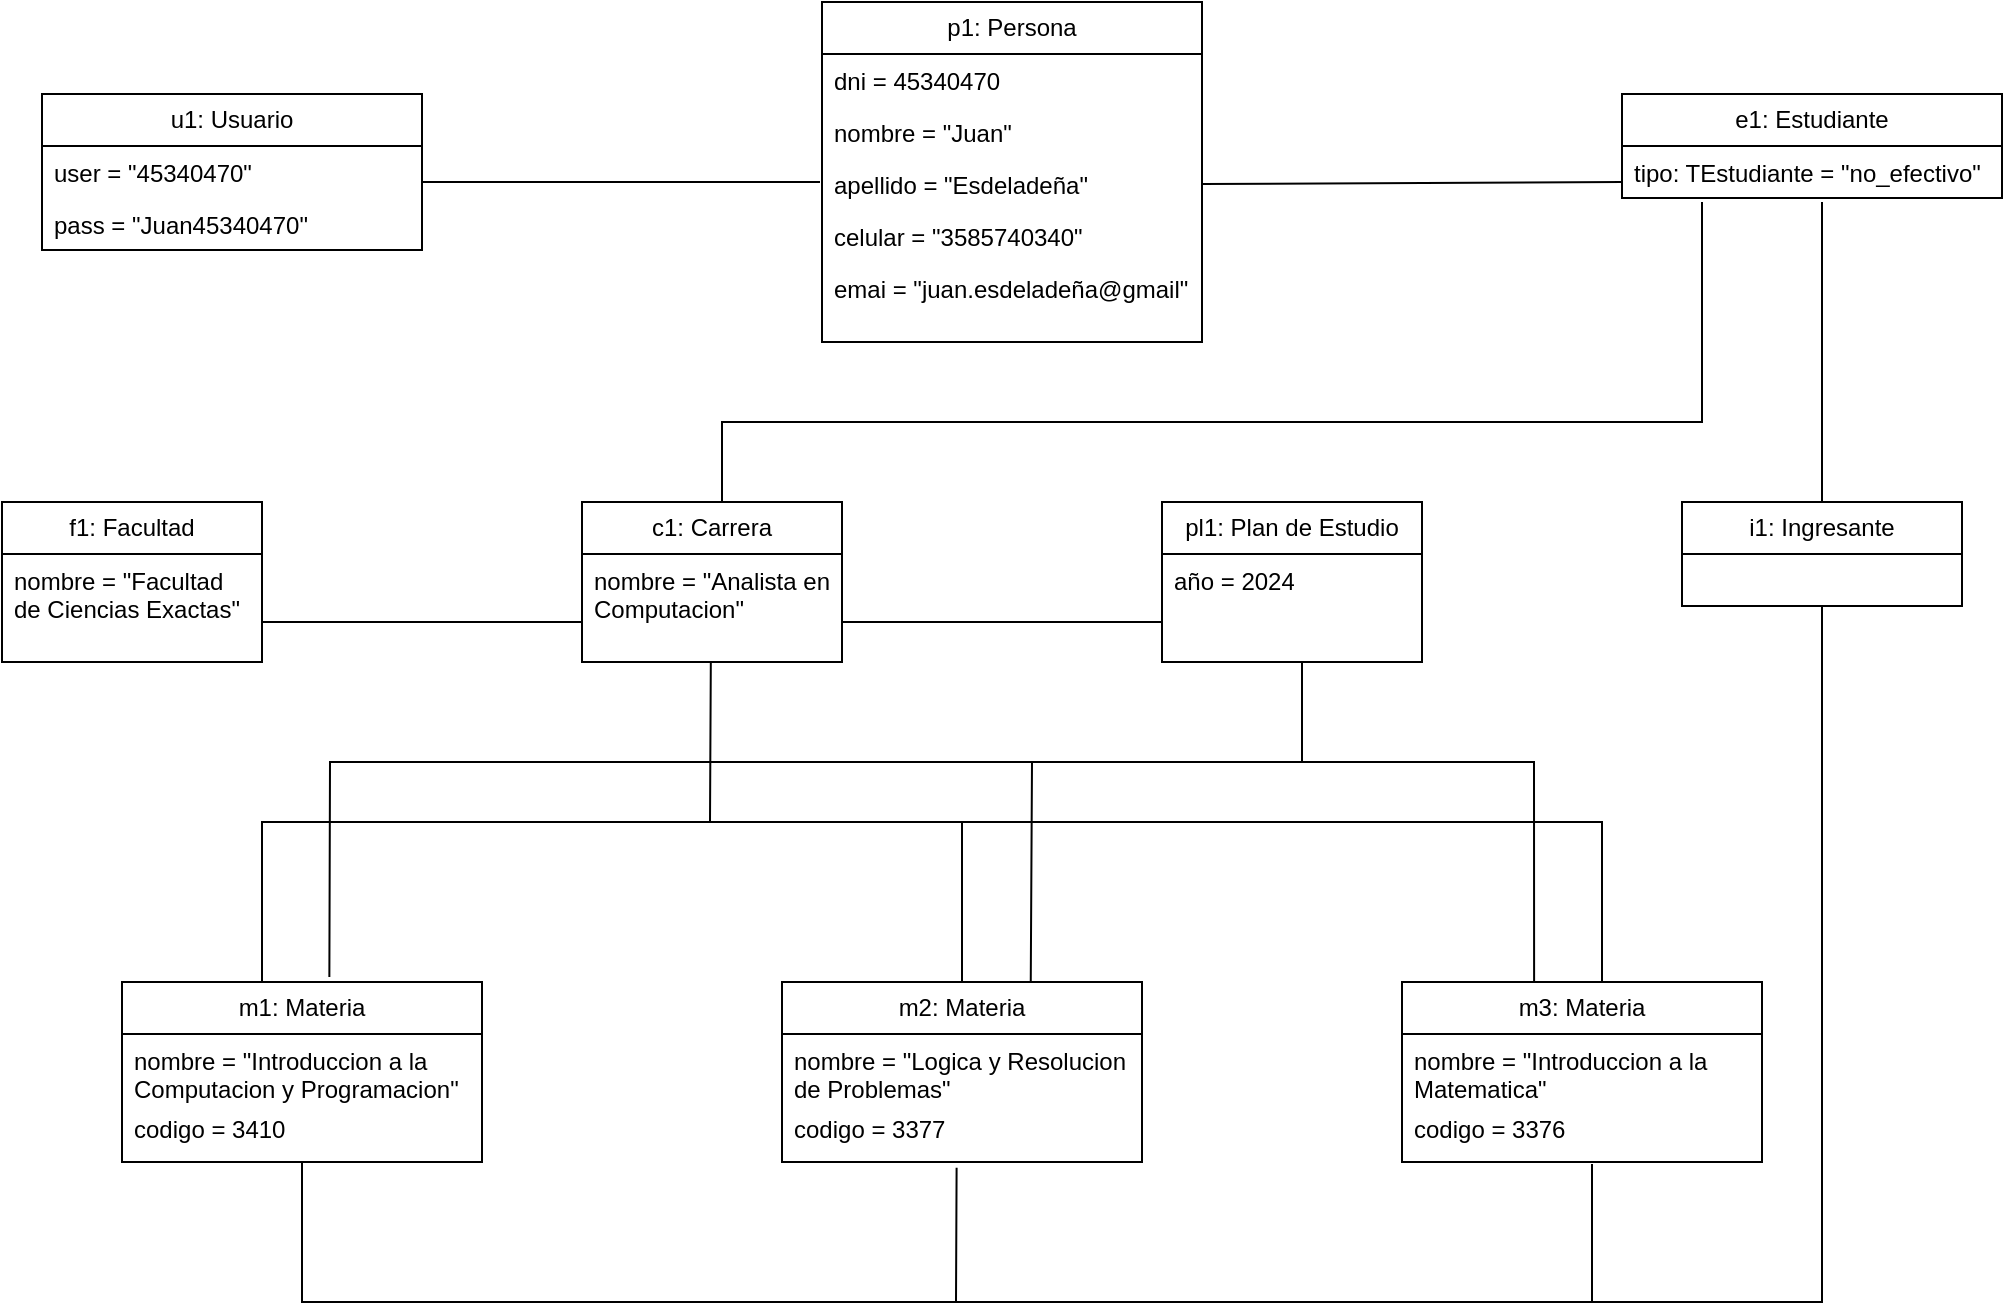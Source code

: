 <mxfile version="28.0.6">
  <diagram name="Página-1" id="082xWWiYj5GuEBL0dpSb">
    <mxGraphModel dx="1058" dy="550" grid="1" gridSize="10" guides="1" tooltips="1" connect="1" arrows="1" fold="1" page="1" pageScale="1" pageWidth="827" pageHeight="1169" math="0" shadow="0">
      <root>
        <mxCell id="0" />
        <mxCell id="1" parent="0" />
        <mxCell id="a-XxBHXv6ZpAQf5RqIxC-1" value="p1: Persona" style="swimlane;fontStyle=0;childLayout=stackLayout;horizontal=1;startSize=26;fillColor=none;horizontalStack=0;resizeParent=1;resizeParentMax=0;resizeLast=0;collapsible=1;marginBottom=0;whiteSpace=wrap;html=1;" vertex="1" parent="1">
          <mxGeometry x="440" y="230" width="190" height="170" as="geometry" />
        </mxCell>
        <mxCell id="a-XxBHXv6ZpAQf5RqIxC-2" value="dni = 45340470" style="text;strokeColor=none;fillColor=none;align=left;verticalAlign=top;spacingLeft=4;spacingRight=4;overflow=hidden;rotatable=0;points=[[0,0.5],[1,0.5]];portConstraint=eastwest;whiteSpace=wrap;html=1;" vertex="1" parent="a-XxBHXv6ZpAQf5RqIxC-1">
          <mxGeometry y="26" width="190" height="26" as="geometry" />
        </mxCell>
        <mxCell id="a-XxBHXv6ZpAQf5RqIxC-3" value="nombre = &quot;Juan&quot;" style="text;strokeColor=none;fillColor=none;align=left;verticalAlign=top;spacingLeft=4;spacingRight=4;overflow=hidden;rotatable=0;points=[[0,0.5],[1,0.5]];portConstraint=eastwest;whiteSpace=wrap;html=1;" vertex="1" parent="a-XxBHXv6ZpAQf5RqIxC-1">
          <mxGeometry y="52" width="190" height="26" as="geometry" />
        </mxCell>
        <mxCell id="a-XxBHXv6ZpAQf5RqIxC-5" value="apellido = &quot;Esdeladeña&quot;" style="text;strokeColor=none;fillColor=none;align=left;verticalAlign=top;spacingLeft=4;spacingRight=4;overflow=hidden;rotatable=0;points=[[0,0.5],[1,0.5]];portConstraint=eastwest;whiteSpace=wrap;html=1;" vertex="1" parent="a-XxBHXv6ZpAQf5RqIxC-1">
          <mxGeometry y="78" width="190" height="26" as="geometry" />
        </mxCell>
        <mxCell id="a-XxBHXv6ZpAQf5RqIxC-4" value="celular = &quot;3585740340&quot;" style="text;strokeColor=none;fillColor=none;align=left;verticalAlign=top;spacingLeft=4;spacingRight=4;overflow=hidden;rotatable=0;points=[[0,0.5],[1,0.5]];portConstraint=eastwest;whiteSpace=wrap;html=1;" vertex="1" parent="a-XxBHXv6ZpAQf5RqIxC-1">
          <mxGeometry y="104" width="190" height="26" as="geometry" />
        </mxCell>
        <mxCell id="a-XxBHXv6ZpAQf5RqIxC-6" value="emai = &quot;juan.esdeladeña@gmail&quot;" style="text;strokeColor=none;fillColor=none;align=left;verticalAlign=top;spacingLeft=4;spacingRight=4;overflow=hidden;rotatable=0;points=[[0,0.5],[1,0.5]];portConstraint=eastwest;whiteSpace=wrap;html=1;" vertex="1" parent="a-XxBHXv6ZpAQf5RqIxC-1">
          <mxGeometry y="130" width="190" height="40" as="geometry" />
        </mxCell>
        <mxCell id="a-XxBHXv6ZpAQf5RqIxC-7" value="" style="endArrow=none;html=1;rounded=0;" edge="1" parent="1">
          <mxGeometry width="50" height="50" relative="1" as="geometry">
            <mxPoint x="240" y="320" as="sourcePoint" />
            <mxPoint x="439" y="320" as="targetPoint" />
          </mxGeometry>
        </mxCell>
        <mxCell id="a-XxBHXv6ZpAQf5RqIxC-12" value="u1: Usuario" style="swimlane;fontStyle=0;childLayout=stackLayout;horizontal=1;startSize=26;fillColor=none;horizontalStack=0;resizeParent=1;resizeParentMax=0;resizeLast=0;collapsible=1;marginBottom=0;whiteSpace=wrap;html=1;" vertex="1" parent="1">
          <mxGeometry x="50" y="276" width="190" height="78" as="geometry" />
        </mxCell>
        <mxCell id="a-XxBHXv6ZpAQf5RqIxC-13" value="user = &quot;45340470&quot;" style="text;strokeColor=none;fillColor=none;align=left;verticalAlign=top;spacingLeft=4;spacingRight=4;overflow=hidden;rotatable=0;points=[[0,0.5],[1,0.5]];portConstraint=eastwest;whiteSpace=wrap;html=1;" vertex="1" parent="a-XxBHXv6ZpAQf5RqIxC-12">
          <mxGeometry y="26" width="190" height="26" as="geometry" />
        </mxCell>
        <mxCell id="a-XxBHXv6ZpAQf5RqIxC-14" value="pass = &quot;Juan45340470&quot;" style="text;strokeColor=none;fillColor=none;align=left;verticalAlign=top;spacingLeft=4;spacingRight=4;overflow=hidden;rotatable=0;points=[[0,0.5],[1,0.5]];portConstraint=eastwest;whiteSpace=wrap;html=1;" vertex="1" parent="a-XxBHXv6ZpAQf5RqIxC-12">
          <mxGeometry y="52" width="190" height="26" as="geometry" />
        </mxCell>
        <mxCell id="a-XxBHXv6ZpAQf5RqIxC-18" value="" style="endArrow=none;html=1;rounded=0;exitX=1;exitY=0.5;exitDx=0;exitDy=0;" edge="1" parent="1" source="a-XxBHXv6ZpAQf5RqIxC-5">
          <mxGeometry width="50" height="50" relative="1" as="geometry">
            <mxPoint x="720" y="320" as="sourcePoint" />
            <mxPoint x="840" y="320" as="targetPoint" />
          </mxGeometry>
        </mxCell>
        <mxCell id="a-XxBHXv6ZpAQf5RqIxC-19" value="e1: Estudiante" style="swimlane;fontStyle=0;childLayout=stackLayout;horizontal=1;startSize=26;fillColor=none;horizontalStack=0;resizeParent=1;resizeParentMax=0;resizeLast=0;collapsible=1;marginBottom=0;whiteSpace=wrap;html=1;" vertex="1" parent="1">
          <mxGeometry x="840" y="276" width="190" height="52" as="geometry" />
        </mxCell>
        <mxCell id="a-XxBHXv6ZpAQf5RqIxC-20" value="tipo: TEstudiante = &quot;no_efectivo&quot;" style="text;strokeColor=none;fillColor=none;align=left;verticalAlign=top;spacingLeft=4;spacingRight=4;overflow=hidden;rotatable=0;points=[[0,0.5],[1,0.5]];portConstraint=eastwest;whiteSpace=wrap;html=1;" vertex="1" parent="a-XxBHXv6ZpAQf5RqIxC-19">
          <mxGeometry y="26" width="190" height="26" as="geometry" />
        </mxCell>
        <mxCell id="a-XxBHXv6ZpAQf5RqIxC-22" value="" style="endArrow=none;html=1;rounded=0;" edge="1" parent="1">
          <mxGeometry width="50" height="50" relative="1" as="geometry">
            <mxPoint x="940" y="480" as="sourcePoint" />
            <mxPoint x="940" y="330" as="targetPoint" />
          </mxGeometry>
        </mxCell>
        <mxCell id="a-XxBHXv6ZpAQf5RqIxC-23" value="i1: Ingresante" style="swimlane;fontStyle=0;childLayout=stackLayout;horizontal=1;startSize=26;fillColor=none;horizontalStack=0;resizeParent=1;resizeParentMax=0;resizeLast=0;collapsible=1;marginBottom=0;whiteSpace=wrap;html=1;" vertex="1" parent="1">
          <mxGeometry x="870" y="480" width="140" height="52" as="geometry" />
        </mxCell>
        <mxCell id="a-XxBHXv6ZpAQf5RqIxC-27" value="" style="endArrow=none;html=1;rounded=0;" edge="1" parent="1">
          <mxGeometry width="50" height="50" relative="1" as="geometry">
            <mxPoint x="390" y="480" as="sourcePoint" />
            <mxPoint x="880" y="330" as="targetPoint" />
            <Array as="points">
              <mxPoint x="390" y="440" />
              <mxPoint x="880" y="440" />
            </Array>
          </mxGeometry>
        </mxCell>
        <mxCell id="a-XxBHXv6ZpAQf5RqIxC-28" value="c1: Carrera" style="swimlane;fontStyle=0;childLayout=stackLayout;horizontal=1;startSize=26;fillColor=none;horizontalStack=0;resizeParent=1;resizeParentMax=0;resizeLast=0;collapsible=1;marginBottom=0;whiteSpace=wrap;html=1;" vertex="1" parent="1">
          <mxGeometry x="320" y="480" width="130" height="80" as="geometry" />
        </mxCell>
        <mxCell id="a-XxBHXv6ZpAQf5RqIxC-30" value="nombre = &quot;Analista en Computacion&quot;" style="text;strokeColor=none;fillColor=none;align=left;verticalAlign=top;spacingLeft=4;spacingRight=4;overflow=hidden;rotatable=0;points=[[0,0.5],[1,0.5]];portConstraint=eastwest;whiteSpace=wrap;html=1;" vertex="1" parent="a-XxBHXv6ZpAQf5RqIxC-28">
          <mxGeometry y="26" width="130" height="54" as="geometry" />
        </mxCell>
        <mxCell id="a-XxBHXv6ZpAQf5RqIxC-31" value="" style="endArrow=none;html=1;rounded=0;" edge="1" parent="1">
          <mxGeometry width="50" height="50" relative="1" as="geometry">
            <mxPoint x="450" y="540" as="sourcePoint" />
            <mxPoint x="610" y="540" as="targetPoint" />
          </mxGeometry>
        </mxCell>
        <mxCell id="a-XxBHXv6ZpAQf5RqIxC-32" value="pl1: Plan de Estudio" style="swimlane;fontStyle=0;childLayout=stackLayout;horizontal=1;startSize=26;fillColor=none;horizontalStack=0;resizeParent=1;resizeParentMax=0;resizeLast=0;collapsible=1;marginBottom=0;whiteSpace=wrap;html=1;" vertex="1" parent="1">
          <mxGeometry x="610" y="480" width="130" height="80" as="geometry" />
        </mxCell>
        <mxCell id="a-XxBHXv6ZpAQf5RqIxC-33" value="año = 2024" style="text;strokeColor=none;fillColor=none;align=left;verticalAlign=top;spacingLeft=4;spacingRight=4;overflow=hidden;rotatable=0;points=[[0,0.5],[1,0.5]];portConstraint=eastwest;whiteSpace=wrap;html=1;" vertex="1" parent="a-XxBHXv6ZpAQf5RqIxC-32">
          <mxGeometry y="26" width="130" height="54" as="geometry" />
        </mxCell>
        <mxCell id="a-XxBHXv6ZpAQf5RqIxC-34" value="" style="endArrow=none;html=1;rounded=0;" edge="1" parent="1">
          <mxGeometry width="50" height="50" relative="1" as="geometry">
            <mxPoint x="160" y="540" as="sourcePoint" />
            <mxPoint x="320" y="540" as="targetPoint" />
          </mxGeometry>
        </mxCell>
        <mxCell id="a-XxBHXv6ZpAQf5RqIxC-36" value="f1: Facultad" style="swimlane;fontStyle=0;childLayout=stackLayout;horizontal=1;startSize=26;fillColor=none;horizontalStack=0;resizeParent=1;resizeParentMax=0;resizeLast=0;collapsible=1;marginBottom=0;whiteSpace=wrap;html=1;" vertex="1" parent="1">
          <mxGeometry x="30" y="480" width="130" height="80" as="geometry" />
        </mxCell>
        <mxCell id="a-XxBHXv6ZpAQf5RqIxC-37" value="nombre = &quot;Facultad de Ciencias Exactas&quot;" style="text;strokeColor=none;fillColor=none;align=left;verticalAlign=top;spacingLeft=4;spacingRight=4;overflow=hidden;rotatable=0;points=[[0,0.5],[1,0.5]];portConstraint=eastwest;whiteSpace=wrap;html=1;" vertex="1" parent="a-XxBHXv6ZpAQf5RqIxC-36">
          <mxGeometry y="26" width="130" height="54" as="geometry" />
        </mxCell>
        <mxCell id="a-XxBHXv6ZpAQf5RqIxC-38" value="" style="endArrow=none;html=1;rounded=0;" edge="1" parent="1">
          <mxGeometry width="50" height="50" relative="1" as="geometry">
            <mxPoint x="160" y="720" as="sourcePoint" />
            <mxPoint x="384.41" y="560" as="targetPoint" />
            <Array as="points">
              <mxPoint x="160" y="640" />
              <mxPoint x="384" y="640" />
            </Array>
          </mxGeometry>
        </mxCell>
        <mxCell id="a-XxBHXv6ZpAQf5RqIxC-39" value="m1: Materia" style="swimlane;fontStyle=0;childLayout=stackLayout;horizontal=1;startSize=26;fillColor=none;horizontalStack=0;resizeParent=1;resizeParentMax=0;resizeLast=0;collapsible=1;marginBottom=0;whiteSpace=wrap;html=1;" vertex="1" parent="1">
          <mxGeometry x="90" y="720" width="180" height="90" as="geometry" />
        </mxCell>
        <mxCell id="a-XxBHXv6ZpAQf5RqIxC-40" value="nombre = &quot;Introduccion a la Computacion y Programacion&quot;" style="text;strokeColor=none;fillColor=none;align=left;verticalAlign=top;spacingLeft=4;spacingRight=4;overflow=hidden;rotatable=0;points=[[0,0.5],[1,0.5]];portConstraint=eastwest;whiteSpace=wrap;html=1;" vertex="1" parent="a-XxBHXv6ZpAQf5RqIxC-39">
          <mxGeometry y="26" width="180" height="34" as="geometry" />
        </mxCell>
        <mxCell id="a-XxBHXv6ZpAQf5RqIxC-41" value="codigo = 3410" style="text;strokeColor=none;fillColor=none;align=left;verticalAlign=top;spacingLeft=4;spacingRight=4;overflow=hidden;rotatable=0;points=[[0,0.5],[1,0.5]];portConstraint=eastwest;whiteSpace=wrap;html=1;" vertex="1" parent="a-XxBHXv6ZpAQf5RqIxC-39">
          <mxGeometry y="60" width="180" height="30" as="geometry" />
        </mxCell>
        <mxCell id="a-XxBHXv6ZpAQf5RqIxC-43" value="" style="endArrow=none;html=1;rounded=0;" edge="1" parent="1">
          <mxGeometry width="50" height="50" relative="1" as="geometry">
            <mxPoint x="380" y="640" as="sourcePoint" />
            <mxPoint x="830" y="720" as="targetPoint" />
            <Array as="points">
              <mxPoint x="830" y="640" />
            </Array>
          </mxGeometry>
        </mxCell>
        <mxCell id="a-XxBHXv6ZpAQf5RqIxC-44" value="" style="endArrow=none;html=1;rounded=0;" edge="1" parent="1">
          <mxGeometry width="50" height="50" relative="1" as="geometry">
            <mxPoint x="510" y="720" as="sourcePoint" />
            <mxPoint x="510" y="640" as="targetPoint" />
          </mxGeometry>
        </mxCell>
        <mxCell id="a-XxBHXv6ZpAQf5RqIxC-45" value="m2: Materia" style="swimlane;fontStyle=0;childLayout=stackLayout;horizontal=1;startSize=26;fillColor=none;horizontalStack=0;resizeParent=1;resizeParentMax=0;resizeLast=0;collapsible=1;marginBottom=0;whiteSpace=wrap;html=1;" vertex="1" parent="1">
          <mxGeometry x="420" y="720" width="180" height="90" as="geometry" />
        </mxCell>
        <mxCell id="a-XxBHXv6ZpAQf5RqIxC-46" value="nombre = &quot;Logica y Resolucion de Problemas&quot;" style="text;strokeColor=none;fillColor=none;align=left;verticalAlign=top;spacingLeft=4;spacingRight=4;overflow=hidden;rotatable=0;points=[[0,0.5],[1,0.5]];portConstraint=eastwest;whiteSpace=wrap;html=1;" vertex="1" parent="a-XxBHXv6ZpAQf5RqIxC-45">
          <mxGeometry y="26" width="180" height="34" as="geometry" />
        </mxCell>
        <mxCell id="a-XxBHXv6ZpAQf5RqIxC-47" value="codigo = 3377" style="text;strokeColor=none;fillColor=none;align=left;verticalAlign=top;spacingLeft=4;spacingRight=4;overflow=hidden;rotatable=0;points=[[0,0.5],[1,0.5]];portConstraint=eastwest;whiteSpace=wrap;html=1;" vertex="1" parent="a-XxBHXv6ZpAQf5RqIxC-45">
          <mxGeometry y="60" width="180" height="30" as="geometry" />
        </mxCell>
        <mxCell id="a-XxBHXv6ZpAQf5RqIxC-48" value="m3: Materia" style="swimlane;fontStyle=0;childLayout=stackLayout;horizontal=1;startSize=26;fillColor=none;horizontalStack=0;resizeParent=1;resizeParentMax=0;resizeLast=0;collapsible=1;marginBottom=0;whiteSpace=wrap;html=1;" vertex="1" parent="1">
          <mxGeometry x="730" y="720" width="180" height="90" as="geometry" />
        </mxCell>
        <mxCell id="a-XxBHXv6ZpAQf5RqIxC-49" value="nombre = &quot;Introduccion a la Matematica&quot;" style="text;strokeColor=none;fillColor=none;align=left;verticalAlign=top;spacingLeft=4;spacingRight=4;overflow=hidden;rotatable=0;points=[[0,0.5],[1,0.5]];portConstraint=eastwest;whiteSpace=wrap;html=1;" vertex="1" parent="a-XxBHXv6ZpAQf5RqIxC-48">
          <mxGeometry y="26" width="180" height="34" as="geometry" />
        </mxCell>
        <mxCell id="a-XxBHXv6ZpAQf5RqIxC-50" value="codigo = 3376" style="text;strokeColor=none;fillColor=none;align=left;verticalAlign=top;spacingLeft=4;spacingRight=4;overflow=hidden;rotatable=0;points=[[0,0.5],[1,0.5]];portConstraint=eastwest;whiteSpace=wrap;html=1;" vertex="1" parent="a-XxBHXv6ZpAQf5RqIxC-48">
          <mxGeometry y="60" width="180" height="30" as="geometry" />
        </mxCell>
        <mxCell id="a-XxBHXv6ZpAQf5RqIxC-51" value="" style="endArrow=none;html=1;rounded=0;entryX=0.5;entryY=1;entryDx=0;entryDy=0;" edge="1" parent="1" target="a-XxBHXv6ZpAQf5RqIxC-23">
          <mxGeometry width="50" height="50" relative="1" as="geometry">
            <mxPoint x="825" y="811" as="sourcePoint" />
            <mxPoint x="940" y="540" as="targetPoint" />
            <Array as="points">
              <mxPoint x="825" y="880" />
              <mxPoint x="940" y="880" />
            </Array>
          </mxGeometry>
        </mxCell>
        <mxCell id="a-XxBHXv6ZpAQf5RqIxC-52" value="" style="endArrow=none;html=1;rounded=0;exitX=0.367;exitY=-0.002;exitDx=0;exitDy=0;exitPerimeter=0;" edge="1" parent="1" source="a-XxBHXv6ZpAQf5RqIxC-48">
          <mxGeometry width="50" height="50" relative="1" as="geometry">
            <mxPoint x="630" y="610" as="sourcePoint" />
            <mxPoint x="680" y="560" as="targetPoint" />
            <Array as="points">
              <mxPoint x="796" y="610" />
              <mxPoint x="680" y="610" />
            </Array>
          </mxGeometry>
        </mxCell>
        <mxCell id="a-XxBHXv6ZpAQf5RqIxC-53" value="" style="endArrow=none;html=1;rounded=0;exitX=0.691;exitY=0;exitDx=0;exitDy=0;exitPerimeter=0;" edge="1" parent="1" source="a-XxBHXv6ZpAQf5RqIxC-45">
          <mxGeometry width="50" height="50" relative="1" as="geometry">
            <mxPoint x="545" y="710" as="sourcePoint" />
            <mxPoint x="680" y="610" as="targetPoint" />
            <Array as="points">
              <mxPoint x="545" y="610" />
            </Array>
          </mxGeometry>
        </mxCell>
        <mxCell id="a-XxBHXv6ZpAQf5RqIxC-54" value="" style="endArrow=none;html=1;rounded=0;exitX=0.576;exitY=-0.028;exitDx=0;exitDy=0;exitPerimeter=0;" edge="1" parent="1" source="a-XxBHXv6ZpAQf5RqIxC-39">
          <mxGeometry width="50" height="50" relative="1" as="geometry">
            <mxPoint x="500" y="660" as="sourcePoint" />
            <mxPoint x="550" y="610" as="targetPoint" />
            <Array as="points">
              <mxPoint x="194" y="610" />
            </Array>
          </mxGeometry>
        </mxCell>
        <mxCell id="a-XxBHXv6ZpAQf5RqIxC-55" value="" style="endArrow=none;html=1;rounded=0;exitX=0.485;exitY=1.095;exitDx=0;exitDy=0;exitPerimeter=0;" edge="1" parent="1" source="a-XxBHXv6ZpAQf5RqIxC-47">
          <mxGeometry width="50" height="50" relative="1" as="geometry">
            <mxPoint x="510" y="840" as="sourcePoint" />
            <mxPoint x="830" y="880" as="targetPoint" />
            <Array as="points">
              <mxPoint x="507" y="880" />
              <mxPoint x="600" y="880" />
            </Array>
          </mxGeometry>
        </mxCell>
        <mxCell id="a-XxBHXv6ZpAQf5RqIxC-56" value="" style="endArrow=none;html=1;rounded=0;exitX=0.5;exitY=0.989;exitDx=0;exitDy=0;exitPerimeter=0;" edge="1" parent="1" source="a-XxBHXv6ZpAQf5RqIxC-41">
          <mxGeometry width="50" height="50" relative="1" as="geometry">
            <mxPoint x="460" y="930" as="sourcePoint" />
            <mxPoint x="510" y="880" as="targetPoint" />
            <Array as="points">
              <mxPoint x="180" y="880" />
            </Array>
          </mxGeometry>
        </mxCell>
      </root>
    </mxGraphModel>
  </diagram>
</mxfile>
